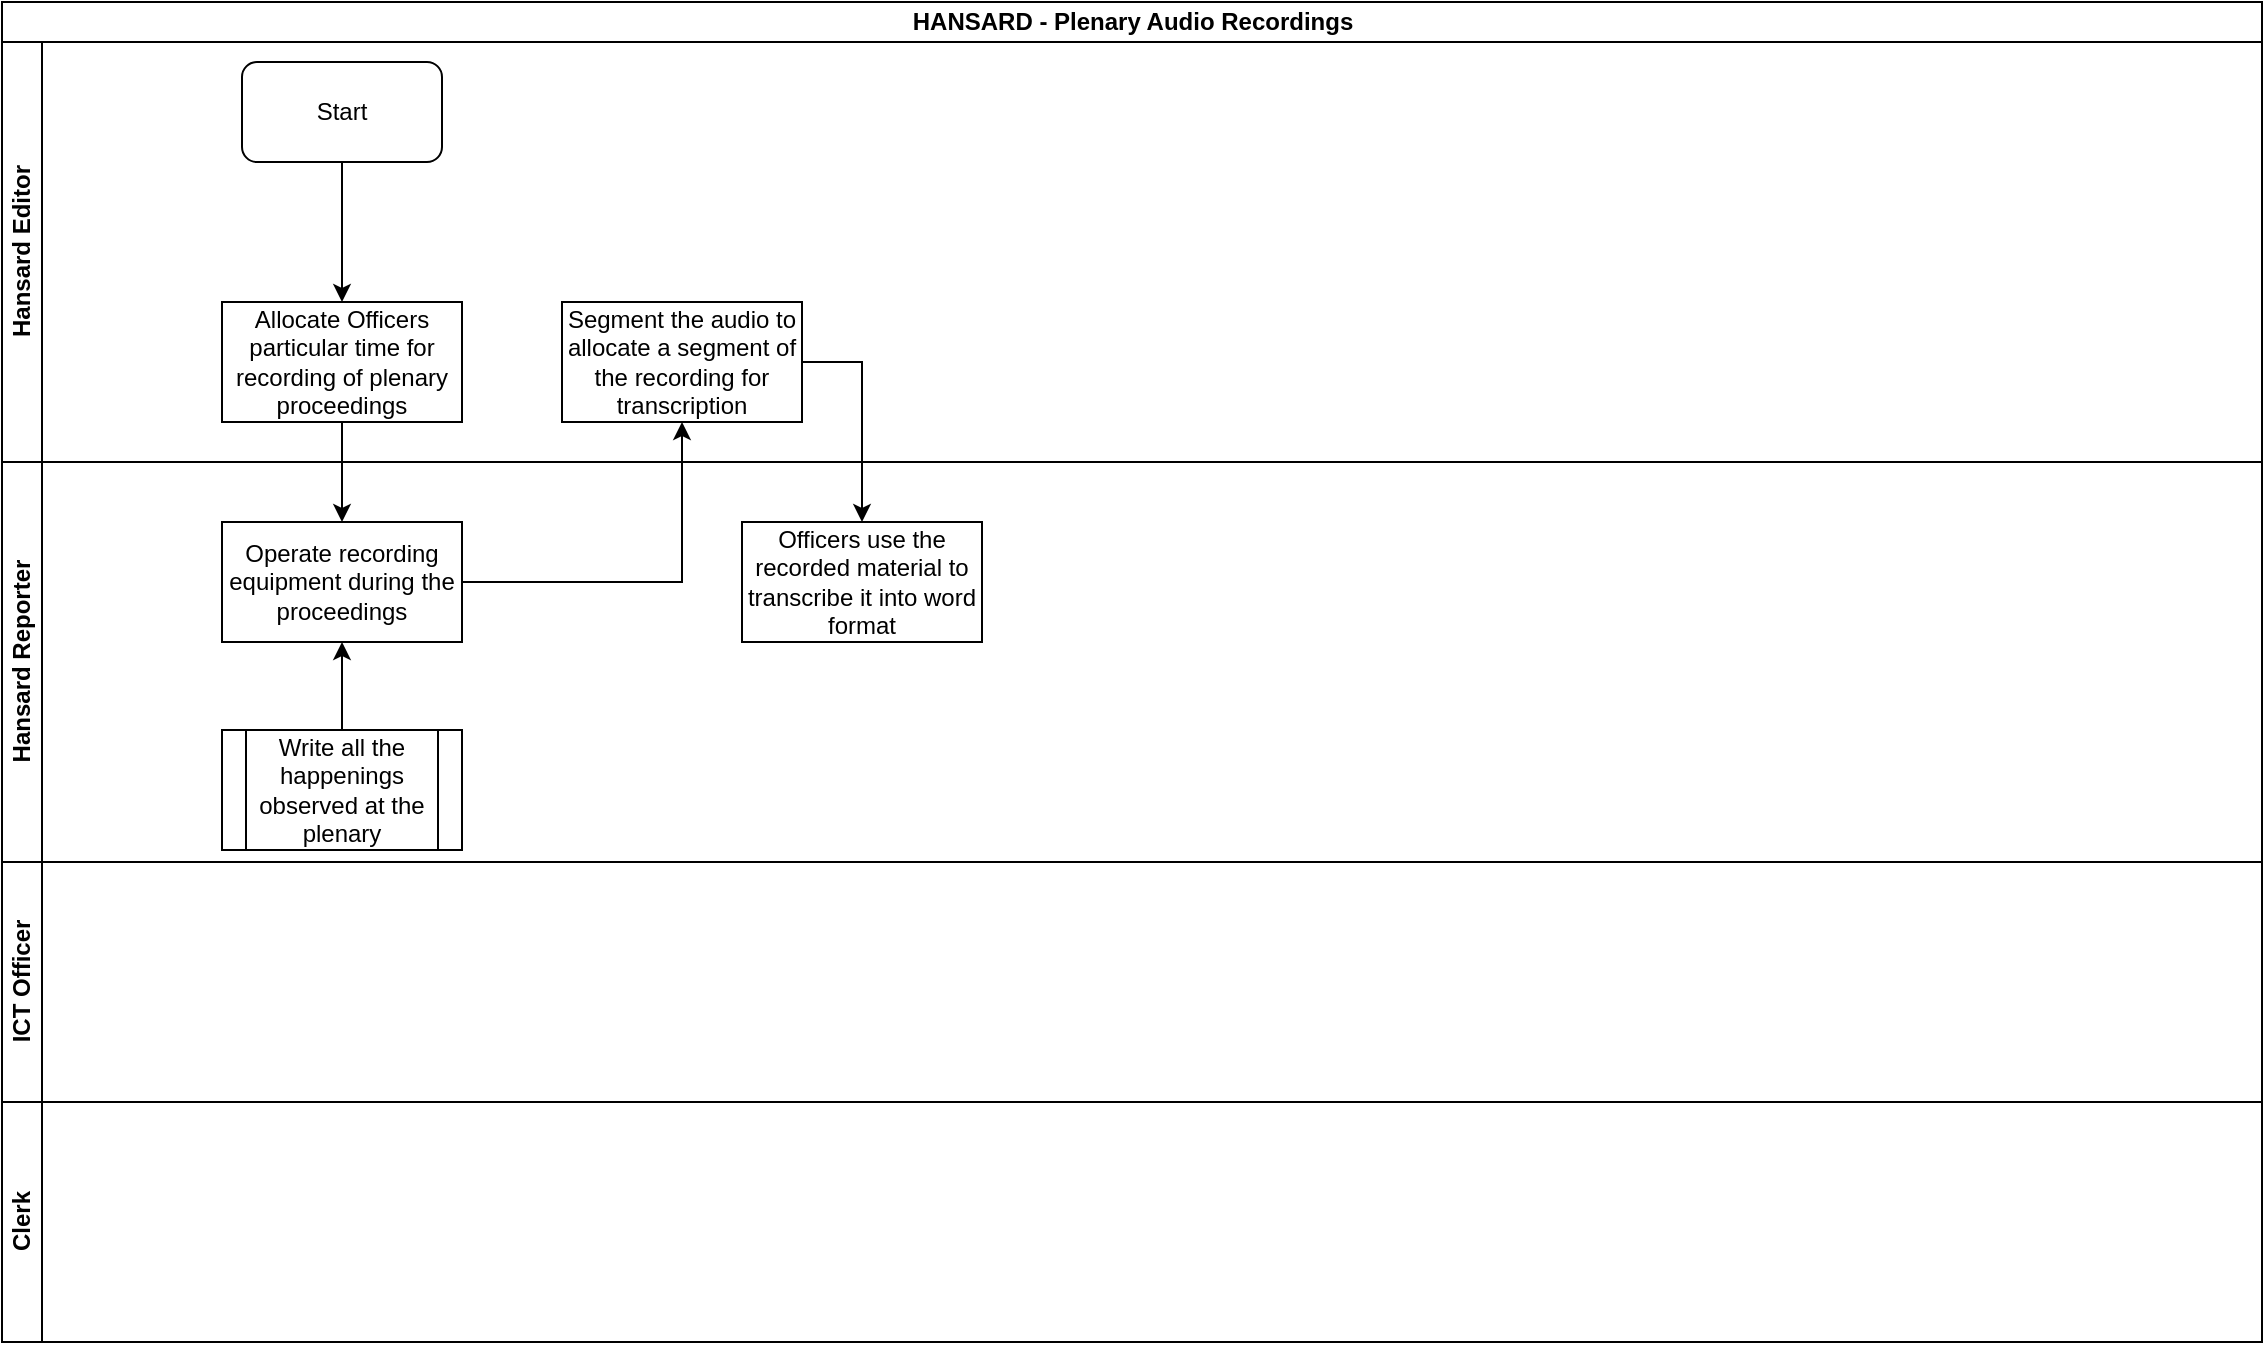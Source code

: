 <mxfile version="13.7.7" type="github">
  <diagram id="yZyWORpR4N3k2B5hO9Oc" name="Page-1">
    <mxGraphModel dx="910" dy="487" grid="1" gridSize="10" guides="1" tooltips="1" connect="1" arrows="1" fold="1" page="1" pageScale="1" pageWidth="1169" pageHeight="827" math="0" shadow="0">
      <root>
        <mxCell id="0" />
        <mxCell id="1" parent="0" />
        <mxCell id="q7ujqtCJ4n2Gz-Uq-b1V-1" value="HANSARD - Plenary Audio Recordings" style="swimlane;html=1;childLayout=stackLayout;resizeParent=1;resizeParentMax=0;horizontal=1;startSize=20;horizontalStack=0;" vertex="1" parent="1">
          <mxGeometry x="20" y="20" width="1130" height="670" as="geometry" />
        </mxCell>
        <mxCell id="q7ujqtCJ4n2Gz-Uq-b1V-2" value="Hansard Editor" style="swimlane;html=1;startSize=20;horizontal=0;" vertex="1" parent="q7ujqtCJ4n2Gz-Uq-b1V-1">
          <mxGeometry y="20" width="1130" height="210" as="geometry" />
        </mxCell>
        <mxCell id="q7ujqtCJ4n2Gz-Uq-b1V-10" value="Start" style="rounded=1;whiteSpace=wrap;html=1;" vertex="1" parent="q7ujqtCJ4n2Gz-Uq-b1V-2">
          <mxGeometry x="120" y="10" width="100" height="50" as="geometry" />
        </mxCell>
        <mxCell id="q7ujqtCJ4n2Gz-Uq-b1V-12" value="" style="edgeStyle=orthogonalEdgeStyle;rounded=0;orthogonalLoop=1;jettySize=auto;html=1;" edge="1" parent="q7ujqtCJ4n2Gz-Uq-b1V-2" source="q7ujqtCJ4n2Gz-Uq-b1V-10" target="q7ujqtCJ4n2Gz-Uq-b1V-13">
          <mxGeometry relative="1" as="geometry">
            <mxPoint x="170" y="140" as="targetPoint" />
          </mxGeometry>
        </mxCell>
        <mxCell id="q7ujqtCJ4n2Gz-Uq-b1V-13" value="Allocate Officers particular time for recording of plenary proceedings " style="rounded=0;whiteSpace=wrap;html=1;" vertex="1" parent="q7ujqtCJ4n2Gz-Uq-b1V-2">
          <mxGeometry x="110" y="130" width="120" height="60" as="geometry" />
        </mxCell>
        <mxCell id="q7ujqtCJ4n2Gz-Uq-b1V-20" value="Segment the audio to allocate a segment of the recording for transcription" style="whiteSpace=wrap;html=1;rounded=0;" vertex="1" parent="q7ujqtCJ4n2Gz-Uq-b1V-2">
          <mxGeometry x="280" y="130" width="120" height="60" as="geometry" />
        </mxCell>
        <mxCell id="q7ujqtCJ4n2Gz-Uq-b1V-3" value="Hansard Reporter" style="swimlane;html=1;startSize=20;horizontal=0;" vertex="1" parent="q7ujqtCJ4n2Gz-Uq-b1V-1">
          <mxGeometry y="230" width="1130" height="200" as="geometry" />
        </mxCell>
        <mxCell id="q7ujqtCJ4n2Gz-Uq-b1V-14" value="Operate recording equipment during the proceedings" style="whiteSpace=wrap;html=1;rounded=0;" vertex="1" parent="q7ujqtCJ4n2Gz-Uq-b1V-3">
          <mxGeometry x="110" y="30" width="120" height="60" as="geometry" />
        </mxCell>
        <mxCell id="q7ujqtCJ4n2Gz-Uq-b1V-22" value="Officers use the recorded material to transcribe it into word format" style="whiteSpace=wrap;html=1;rounded=0;" vertex="1" parent="q7ujqtCJ4n2Gz-Uq-b1V-3">
          <mxGeometry x="370" y="30" width="120" height="60" as="geometry" />
        </mxCell>
        <mxCell id="q7ujqtCJ4n2Gz-Uq-b1V-16" value="Write all the happenings observed at the plenary" style="shape=process;whiteSpace=wrap;html=1;backgroundOutline=1;rounded=0;" vertex="1" parent="q7ujqtCJ4n2Gz-Uq-b1V-3">
          <mxGeometry x="110" y="134" width="120" height="60" as="geometry" />
        </mxCell>
        <mxCell id="q7ujqtCJ4n2Gz-Uq-b1V-19" value="" style="edgeStyle=orthogonalEdgeStyle;rounded=0;orthogonalLoop=1;jettySize=auto;html=1;entryX=0.5;entryY=1;entryDx=0;entryDy=0;" edge="1" parent="q7ujqtCJ4n2Gz-Uq-b1V-3" source="q7ujqtCJ4n2Gz-Uq-b1V-16" target="q7ujqtCJ4n2Gz-Uq-b1V-14">
          <mxGeometry relative="1" as="geometry">
            <mxPoint x="170" y="54" as="targetPoint" />
          </mxGeometry>
        </mxCell>
        <mxCell id="q7ujqtCJ4n2Gz-Uq-b1V-4" value="ICT Officer" style="swimlane;html=1;startSize=20;horizontal=0;" vertex="1" parent="q7ujqtCJ4n2Gz-Uq-b1V-1">
          <mxGeometry y="430" width="1130" height="120" as="geometry" />
        </mxCell>
        <mxCell id="q7ujqtCJ4n2Gz-Uq-b1V-9" value="Clerk" style="swimlane;html=1;startSize=20;horizontal=0;" vertex="1" parent="q7ujqtCJ4n2Gz-Uq-b1V-1">
          <mxGeometry y="550" width="1130" height="120" as="geometry" />
        </mxCell>
        <mxCell id="q7ujqtCJ4n2Gz-Uq-b1V-15" value="" style="edgeStyle=orthogonalEdgeStyle;rounded=0;orthogonalLoop=1;jettySize=auto;html=1;" edge="1" parent="q7ujqtCJ4n2Gz-Uq-b1V-1" source="q7ujqtCJ4n2Gz-Uq-b1V-13" target="q7ujqtCJ4n2Gz-Uq-b1V-14">
          <mxGeometry relative="1" as="geometry" />
        </mxCell>
        <mxCell id="q7ujqtCJ4n2Gz-Uq-b1V-21" value="" style="edgeStyle=orthogonalEdgeStyle;rounded=0;orthogonalLoop=1;jettySize=auto;html=1;" edge="1" parent="q7ujqtCJ4n2Gz-Uq-b1V-1" source="q7ujqtCJ4n2Gz-Uq-b1V-14" target="q7ujqtCJ4n2Gz-Uq-b1V-20">
          <mxGeometry relative="1" as="geometry" />
        </mxCell>
        <mxCell id="q7ujqtCJ4n2Gz-Uq-b1V-23" value="" style="edgeStyle=orthogonalEdgeStyle;rounded=0;orthogonalLoop=1;jettySize=auto;html=1;" edge="1" parent="q7ujqtCJ4n2Gz-Uq-b1V-1" source="q7ujqtCJ4n2Gz-Uq-b1V-20" target="q7ujqtCJ4n2Gz-Uq-b1V-22">
          <mxGeometry relative="1" as="geometry">
            <Array as="points">
              <mxPoint x="430" y="180" />
            </Array>
          </mxGeometry>
        </mxCell>
      </root>
    </mxGraphModel>
  </diagram>
</mxfile>
